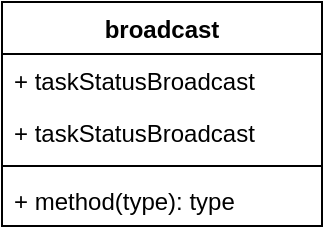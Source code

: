 <mxfile version="16.6.2" type="github">
  <diagram id="CxGUPmH8lR7HugsJ3QPd" name="Page-1">
    <mxGraphModel dx="946" dy="545" grid="1" gridSize="10" guides="1" tooltips="1" connect="1" arrows="1" fold="1" page="1" pageScale="1" pageWidth="827" pageHeight="1169" math="0" shadow="0">
      <root>
        <mxCell id="0" />
        <mxCell id="1" parent="0" />
        <mxCell id="0ik_zNtdjrDdPa5ALlGg-2" value="broadcast" style="swimlane;fontStyle=1;align=center;verticalAlign=top;childLayout=stackLayout;horizontal=1;startSize=26;horizontalStack=0;resizeParent=1;resizeParentMax=0;resizeLast=0;collapsible=1;marginBottom=0;" vertex="1" parent="1">
          <mxGeometry x="90" y="100" width="160" height="112" as="geometry" />
        </mxCell>
        <mxCell id="0ik_zNtdjrDdPa5ALlGg-3" value="+ taskStatusBroadcast" style="text;strokeColor=none;fillColor=none;align=left;verticalAlign=top;spacingLeft=4;spacingRight=4;overflow=hidden;rotatable=0;points=[[0,0.5],[1,0.5]];portConstraint=eastwest;" vertex="1" parent="0ik_zNtdjrDdPa5ALlGg-2">
          <mxGeometry y="26" width="160" height="26" as="geometry" />
        </mxCell>
        <mxCell id="0ik_zNtdjrDdPa5ALlGg-6" value="+ taskStatusBroadcast" style="text;strokeColor=none;fillColor=none;align=left;verticalAlign=top;spacingLeft=4;spacingRight=4;overflow=hidden;rotatable=0;points=[[0,0.5],[1,0.5]];portConstraint=eastwest;fontStyle=0" vertex="1" parent="0ik_zNtdjrDdPa5ALlGg-2">
          <mxGeometry y="52" width="160" height="26" as="geometry" />
        </mxCell>
        <mxCell id="0ik_zNtdjrDdPa5ALlGg-4" value="" style="line;strokeWidth=1;fillColor=none;align=left;verticalAlign=middle;spacingTop=-1;spacingLeft=3;spacingRight=3;rotatable=0;labelPosition=right;points=[];portConstraint=eastwest;" vertex="1" parent="0ik_zNtdjrDdPa5ALlGg-2">
          <mxGeometry y="78" width="160" height="8" as="geometry" />
        </mxCell>
        <mxCell id="0ik_zNtdjrDdPa5ALlGg-5" value="+ method(type): type" style="text;strokeColor=none;fillColor=none;align=left;verticalAlign=top;spacingLeft=4;spacingRight=4;overflow=hidden;rotatable=0;points=[[0,0.5],[1,0.5]];portConstraint=eastwest;" vertex="1" parent="0ik_zNtdjrDdPa5ALlGg-2">
          <mxGeometry y="86" width="160" height="26" as="geometry" />
        </mxCell>
      </root>
    </mxGraphModel>
  </diagram>
</mxfile>
